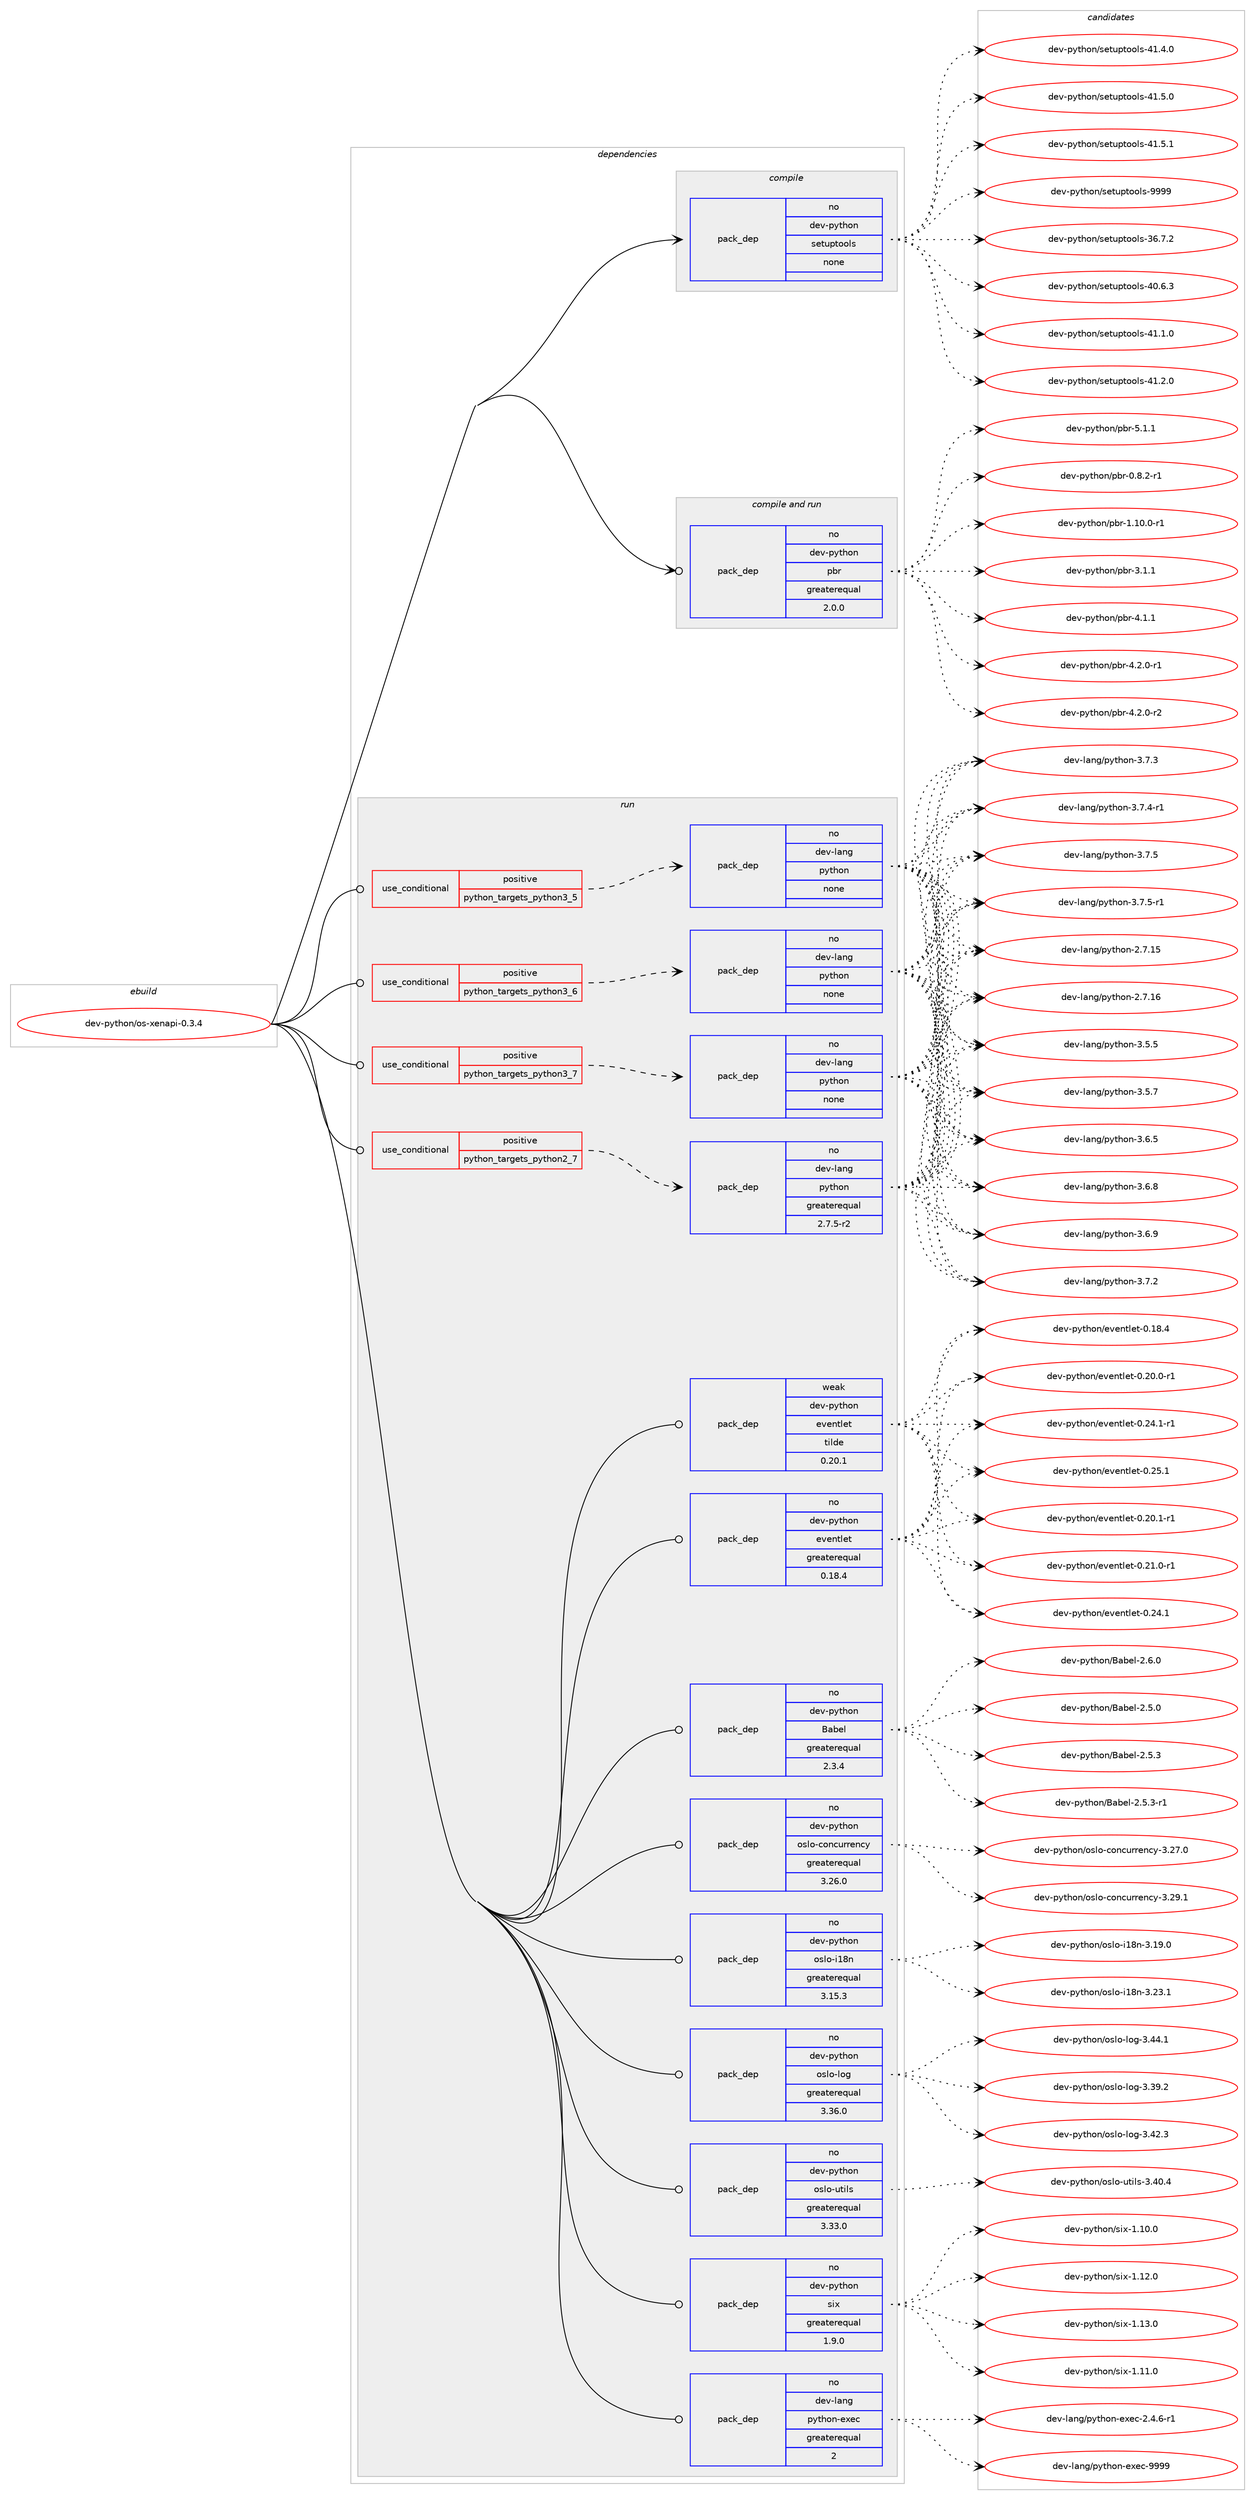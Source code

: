 digraph prolog {

# *************
# Graph options
# *************

newrank=true;
concentrate=true;
compound=true;
graph [rankdir=LR,fontname=Helvetica,fontsize=10,ranksep=1.5];#, ranksep=2.5, nodesep=0.2];
edge  [arrowhead=vee];
node  [fontname=Helvetica,fontsize=10];

# **********
# The ebuild
# **********

subgraph cluster_leftcol {
color=gray;
rank=same;
label=<<i>ebuild</i>>;
id [label="dev-python/os-xenapi-0.3.4", color=red, width=4, href="../dev-python/os-xenapi-0.3.4.svg"];
}

# ****************
# The dependencies
# ****************

subgraph cluster_midcol {
color=gray;
label=<<i>dependencies</i>>;
subgraph cluster_compile {
fillcolor="#eeeeee";
style=filled;
label=<<i>compile</i>>;
subgraph pack462979 {
dependency618486 [label=<<TABLE BORDER="0" CELLBORDER="1" CELLSPACING="0" CELLPADDING="4" WIDTH="220"><TR><TD ROWSPAN="6" CELLPADDING="30">pack_dep</TD></TR><TR><TD WIDTH="110">no</TD></TR><TR><TD>dev-python</TD></TR><TR><TD>setuptools</TD></TR><TR><TD>none</TD></TR><TR><TD></TD></TR></TABLE>>, shape=none, color=blue];
}
id:e -> dependency618486:w [weight=20,style="solid",arrowhead="vee"];
}
subgraph cluster_compileandrun {
fillcolor="#eeeeee";
style=filled;
label=<<i>compile and run</i>>;
subgraph pack462980 {
dependency618487 [label=<<TABLE BORDER="0" CELLBORDER="1" CELLSPACING="0" CELLPADDING="4" WIDTH="220"><TR><TD ROWSPAN="6" CELLPADDING="30">pack_dep</TD></TR><TR><TD WIDTH="110">no</TD></TR><TR><TD>dev-python</TD></TR><TR><TD>pbr</TD></TR><TR><TD>greaterequal</TD></TR><TR><TD>2.0.0</TD></TR></TABLE>>, shape=none, color=blue];
}
id:e -> dependency618487:w [weight=20,style="solid",arrowhead="odotvee"];
}
subgraph cluster_run {
fillcolor="#eeeeee";
style=filled;
label=<<i>run</i>>;
subgraph cond143699 {
dependency618488 [label=<<TABLE BORDER="0" CELLBORDER="1" CELLSPACING="0" CELLPADDING="4"><TR><TD ROWSPAN="3" CELLPADDING="10">use_conditional</TD></TR><TR><TD>positive</TD></TR><TR><TD>python_targets_python2_7</TD></TR></TABLE>>, shape=none, color=red];
subgraph pack462981 {
dependency618489 [label=<<TABLE BORDER="0" CELLBORDER="1" CELLSPACING="0" CELLPADDING="4" WIDTH="220"><TR><TD ROWSPAN="6" CELLPADDING="30">pack_dep</TD></TR><TR><TD WIDTH="110">no</TD></TR><TR><TD>dev-lang</TD></TR><TR><TD>python</TD></TR><TR><TD>greaterequal</TD></TR><TR><TD>2.7.5-r2</TD></TR></TABLE>>, shape=none, color=blue];
}
dependency618488:e -> dependency618489:w [weight=20,style="dashed",arrowhead="vee"];
}
id:e -> dependency618488:w [weight=20,style="solid",arrowhead="odot"];
subgraph cond143700 {
dependency618490 [label=<<TABLE BORDER="0" CELLBORDER="1" CELLSPACING="0" CELLPADDING="4"><TR><TD ROWSPAN="3" CELLPADDING="10">use_conditional</TD></TR><TR><TD>positive</TD></TR><TR><TD>python_targets_python3_5</TD></TR></TABLE>>, shape=none, color=red];
subgraph pack462982 {
dependency618491 [label=<<TABLE BORDER="0" CELLBORDER="1" CELLSPACING="0" CELLPADDING="4" WIDTH="220"><TR><TD ROWSPAN="6" CELLPADDING="30">pack_dep</TD></TR><TR><TD WIDTH="110">no</TD></TR><TR><TD>dev-lang</TD></TR><TR><TD>python</TD></TR><TR><TD>none</TD></TR><TR><TD></TD></TR></TABLE>>, shape=none, color=blue];
}
dependency618490:e -> dependency618491:w [weight=20,style="dashed",arrowhead="vee"];
}
id:e -> dependency618490:w [weight=20,style="solid",arrowhead="odot"];
subgraph cond143701 {
dependency618492 [label=<<TABLE BORDER="0" CELLBORDER="1" CELLSPACING="0" CELLPADDING="4"><TR><TD ROWSPAN="3" CELLPADDING="10">use_conditional</TD></TR><TR><TD>positive</TD></TR><TR><TD>python_targets_python3_6</TD></TR></TABLE>>, shape=none, color=red];
subgraph pack462983 {
dependency618493 [label=<<TABLE BORDER="0" CELLBORDER="1" CELLSPACING="0" CELLPADDING="4" WIDTH="220"><TR><TD ROWSPAN="6" CELLPADDING="30">pack_dep</TD></TR><TR><TD WIDTH="110">no</TD></TR><TR><TD>dev-lang</TD></TR><TR><TD>python</TD></TR><TR><TD>none</TD></TR><TR><TD></TD></TR></TABLE>>, shape=none, color=blue];
}
dependency618492:e -> dependency618493:w [weight=20,style="dashed",arrowhead="vee"];
}
id:e -> dependency618492:w [weight=20,style="solid",arrowhead="odot"];
subgraph cond143702 {
dependency618494 [label=<<TABLE BORDER="0" CELLBORDER="1" CELLSPACING="0" CELLPADDING="4"><TR><TD ROWSPAN="3" CELLPADDING="10">use_conditional</TD></TR><TR><TD>positive</TD></TR><TR><TD>python_targets_python3_7</TD></TR></TABLE>>, shape=none, color=red];
subgraph pack462984 {
dependency618495 [label=<<TABLE BORDER="0" CELLBORDER="1" CELLSPACING="0" CELLPADDING="4" WIDTH="220"><TR><TD ROWSPAN="6" CELLPADDING="30">pack_dep</TD></TR><TR><TD WIDTH="110">no</TD></TR><TR><TD>dev-lang</TD></TR><TR><TD>python</TD></TR><TR><TD>none</TD></TR><TR><TD></TD></TR></TABLE>>, shape=none, color=blue];
}
dependency618494:e -> dependency618495:w [weight=20,style="dashed",arrowhead="vee"];
}
id:e -> dependency618494:w [weight=20,style="solid",arrowhead="odot"];
subgraph pack462985 {
dependency618496 [label=<<TABLE BORDER="0" CELLBORDER="1" CELLSPACING="0" CELLPADDING="4" WIDTH="220"><TR><TD ROWSPAN="6" CELLPADDING="30">pack_dep</TD></TR><TR><TD WIDTH="110">no</TD></TR><TR><TD>dev-lang</TD></TR><TR><TD>python-exec</TD></TR><TR><TD>greaterequal</TD></TR><TR><TD>2</TD></TR></TABLE>>, shape=none, color=blue];
}
id:e -> dependency618496:w [weight=20,style="solid",arrowhead="odot"];
subgraph pack462986 {
dependency618497 [label=<<TABLE BORDER="0" CELLBORDER="1" CELLSPACING="0" CELLPADDING="4" WIDTH="220"><TR><TD ROWSPAN="6" CELLPADDING="30">pack_dep</TD></TR><TR><TD WIDTH="110">no</TD></TR><TR><TD>dev-python</TD></TR><TR><TD>Babel</TD></TR><TR><TD>greaterequal</TD></TR><TR><TD>2.3.4</TD></TR></TABLE>>, shape=none, color=blue];
}
id:e -> dependency618497:w [weight=20,style="solid",arrowhead="odot"];
subgraph pack462987 {
dependency618498 [label=<<TABLE BORDER="0" CELLBORDER="1" CELLSPACING="0" CELLPADDING="4" WIDTH="220"><TR><TD ROWSPAN="6" CELLPADDING="30">pack_dep</TD></TR><TR><TD WIDTH="110">no</TD></TR><TR><TD>dev-python</TD></TR><TR><TD>eventlet</TD></TR><TR><TD>greaterequal</TD></TR><TR><TD>0.18.4</TD></TR></TABLE>>, shape=none, color=blue];
}
id:e -> dependency618498:w [weight=20,style="solid",arrowhead="odot"];
subgraph pack462988 {
dependency618499 [label=<<TABLE BORDER="0" CELLBORDER="1" CELLSPACING="0" CELLPADDING="4" WIDTH="220"><TR><TD ROWSPAN="6" CELLPADDING="30">pack_dep</TD></TR><TR><TD WIDTH="110">no</TD></TR><TR><TD>dev-python</TD></TR><TR><TD>oslo-concurrency</TD></TR><TR><TD>greaterequal</TD></TR><TR><TD>3.26.0</TD></TR></TABLE>>, shape=none, color=blue];
}
id:e -> dependency618499:w [weight=20,style="solid",arrowhead="odot"];
subgraph pack462989 {
dependency618500 [label=<<TABLE BORDER="0" CELLBORDER="1" CELLSPACING="0" CELLPADDING="4" WIDTH="220"><TR><TD ROWSPAN="6" CELLPADDING="30">pack_dep</TD></TR><TR><TD WIDTH="110">no</TD></TR><TR><TD>dev-python</TD></TR><TR><TD>oslo-i18n</TD></TR><TR><TD>greaterequal</TD></TR><TR><TD>3.15.3</TD></TR></TABLE>>, shape=none, color=blue];
}
id:e -> dependency618500:w [weight=20,style="solid",arrowhead="odot"];
subgraph pack462990 {
dependency618501 [label=<<TABLE BORDER="0" CELLBORDER="1" CELLSPACING="0" CELLPADDING="4" WIDTH="220"><TR><TD ROWSPAN="6" CELLPADDING="30">pack_dep</TD></TR><TR><TD WIDTH="110">no</TD></TR><TR><TD>dev-python</TD></TR><TR><TD>oslo-log</TD></TR><TR><TD>greaterequal</TD></TR><TR><TD>3.36.0</TD></TR></TABLE>>, shape=none, color=blue];
}
id:e -> dependency618501:w [weight=20,style="solid",arrowhead="odot"];
subgraph pack462991 {
dependency618502 [label=<<TABLE BORDER="0" CELLBORDER="1" CELLSPACING="0" CELLPADDING="4" WIDTH="220"><TR><TD ROWSPAN="6" CELLPADDING="30">pack_dep</TD></TR><TR><TD WIDTH="110">no</TD></TR><TR><TD>dev-python</TD></TR><TR><TD>oslo-utils</TD></TR><TR><TD>greaterequal</TD></TR><TR><TD>3.33.0</TD></TR></TABLE>>, shape=none, color=blue];
}
id:e -> dependency618502:w [weight=20,style="solid",arrowhead="odot"];
subgraph pack462992 {
dependency618503 [label=<<TABLE BORDER="0" CELLBORDER="1" CELLSPACING="0" CELLPADDING="4" WIDTH="220"><TR><TD ROWSPAN="6" CELLPADDING="30">pack_dep</TD></TR><TR><TD WIDTH="110">no</TD></TR><TR><TD>dev-python</TD></TR><TR><TD>six</TD></TR><TR><TD>greaterequal</TD></TR><TR><TD>1.9.0</TD></TR></TABLE>>, shape=none, color=blue];
}
id:e -> dependency618503:w [weight=20,style="solid",arrowhead="odot"];
subgraph pack462993 {
dependency618504 [label=<<TABLE BORDER="0" CELLBORDER="1" CELLSPACING="0" CELLPADDING="4" WIDTH="220"><TR><TD ROWSPAN="6" CELLPADDING="30">pack_dep</TD></TR><TR><TD WIDTH="110">weak</TD></TR><TR><TD>dev-python</TD></TR><TR><TD>eventlet</TD></TR><TR><TD>tilde</TD></TR><TR><TD>0.20.1</TD></TR></TABLE>>, shape=none, color=blue];
}
id:e -> dependency618504:w [weight=20,style="solid",arrowhead="odot"];
}
}

# **************
# The candidates
# **************

subgraph cluster_choices {
rank=same;
color=gray;
label=<<i>candidates</i>>;

subgraph choice462979 {
color=black;
nodesep=1;
choice100101118451121211161041111104711510111611711211611111110811545515446554650 [label="dev-python/setuptools-36.7.2", color=red, width=4,href="../dev-python/setuptools-36.7.2.svg"];
choice100101118451121211161041111104711510111611711211611111110811545524846544651 [label="dev-python/setuptools-40.6.3", color=red, width=4,href="../dev-python/setuptools-40.6.3.svg"];
choice100101118451121211161041111104711510111611711211611111110811545524946494648 [label="dev-python/setuptools-41.1.0", color=red, width=4,href="../dev-python/setuptools-41.1.0.svg"];
choice100101118451121211161041111104711510111611711211611111110811545524946504648 [label="dev-python/setuptools-41.2.0", color=red, width=4,href="../dev-python/setuptools-41.2.0.svg"];
choice100101118451121211161041111104711510111611711211611111110811545524946524648 [label="dev-python/setuptools-41.4.0", color=red, width=4,href="../dev-python/setuptools-41.4.0.svg"];
choice100101118451121211161041111104711510111611711211611111110811545524946534648 [label="dev-python/setuptools-41.5.0", color=red, width=4,href="../dev-python/setuptools-41.5.0.svg"];
choice100101118451121211161041111104711510111611711211611111110811545524946534649 [label="dev-python/setuptools-41.5.1", color=red, width=4,href="../dev-python/setuptools-41.5.1.svg"];
choice10010111845112121116104111110471151011161171121161111111081154557575757 [label="dev-python/setuptools-9999", color=red, width=4,href="../dev-python/setuptools-9999.svg"];
dependency618486:e -> choice100101118451121211161041111104711510111611711211611111110811545515446554650:w [style=dotted,weight="100"];
dependency618486:e -> choice100101118451121211161041111104711510111611711211611111110811545524846544651:w [style=dotted,weight="100"];
dependency618486:e -> choice100101118451121211161041111104711510111611711211611111110811545524946494648:w [style=dotted,weight="100"];
dependency618486:e -> choice100101118451121211161041111104711510111611711211611111110811545524946504648:w [style=dotted,weight="100"];
dependency618486:e -> choice100101118451121211161041111104711510111611711211611111110811545524946524648:w [style=dotted,weight="100"];
dependency618486:e -> choice100101118451121211161041111104711510111611711211611111110811545524946534648:w [style=dotted,weight="100"];
dependency618486:e -> choice100101118451121211161041111104711510111611711211611111110811545524946534649:w [style=dotted,weight="100"];
dependency618486:e -> choice10010111845112121116104111110471151011161171121161111111081154557575757:w [style=dotted,weight="100"];
}
subgraph choice462980 {
color=black;
nodesep=1;
choice1001011184511212111610411111047112981144548465646504511449 [label="dev-python/pbr-0.8.2-r1", color=red, width=4,href="../dev-python/pbr-0.8.2-r1.svg"];
choice100101118451121211161041111104711298114454946494846484511449 [label="dev-python/pbr-1.10.0-r1", color=red, width=4,href="../dev-python/pbr-1.10.0-r1.svg"];
choice100101118451121211161041111104711298114455146494649 [label="dev-python/pbr-3.1.1", color=red, width=4,href="../dev-python/pbr-3.1.1.svg"];
choice100101118451121211161041111104711298114455246494649 [label="dev-python/pbr-4.1.1", color=red, width=4,href="../dev-python/pbr-4.1.1.svg"];
choice1001011184511212111610411111047112981144552465046484511449 [label="dev-python/pbr-4.2.0-r1", color=red, width=4,href="../dev-python/pbr-4.2.0-r1.svg"];
choice1001011184511212111610411111047112981144552465046484511450 [label="dev-python/pbr-4.2.0-r2", color=red, width=4,href="../dev-python/pbr-4.2.0-r2.svg"];
choice100101118451121211161041111104711298114455346494649 [label="dev-python/pbr-5.1.1", color=red, width=4,href="../dev-python/pbr-5.1.1.svg"];
dependency618487:e -> choice1001011184511212111610411111047112981144548465646504511449:w [style=dotted,weight="100"];
dependency618487:e -> choice100101118451121211161041111104711298114454946494846484511449:w [style=dotted,weight="100"];
dependency618487:e -> choice100101118451121211161041111104711298114455146494649:w [style=dotted,weight="100"];
dependency618487:e -> choice100101118451121211161041111104711298114455246494649:w [style=dotted,weight="100"];
dependency618487:e -> choice1001011184511212111610411111047112981144552465046484511449:w [style=dotted,weight="100"];
dependency618487:e -> choice1001011184511212111610411111047112981144552465046484511450:w [style=dotted,weight="100"];
dependency618487:e -> choice100101118451121211161041111104711298114455346494649:w [style=dotted,weight="100"];
}
subgraph choice462981 {
color=black;
nodesep=1;
choice10010111845108971101034711212111610411111045504655464953 [label="dev-lang/python-2.7.15", color=red, width=4,href="../dev-lang/python-2.7.15.svg"];
choice10010111845108971101034711212111610411111045504655464954 [label="dev-lang/python-2.7.16", color=red, width=4,href="../dev-lang/python-2.7.16.svg"];
choice100101118451089711010347112121116104111110455146534653 [label="dev-lang/python-3.5.5", color=red, width=4,href="../dev-lang/python-3.5.5.svg"];
choice100101118451089711010347112121116104111110455146534655 [label="dev-lang/python-3.5.7", color=red, width=4,href="../dev-lang/python-3.5.7.svg"];
choice100101118451089711010347112121116104111110455146544653 [label="dev-lang/python-3.6.5", color=red, width=4,href="../dev-lang/python-3.6.5.svg"];
choice100101118451089711010347112121116104111110455146544656 [label="dev-lang/python-3.6.8", color=red, width=4,href="../dev-lang/python-3.6.8.svg"];
choice100101118451089711010347112121116104111110455146544657 [label="dev-lang/python-3.6.9", color=red, width=4,href="../dev-lang/python-3.6.9.svg"];
choice100101118451089711010347112121116104111110455146554650 [label="dev-lang/python-3.7.2", color=red, width=4,href="../dev-lang/python-3.7.2.svg"];
choice100101118451089711010347112121116104111110455146554651 [label="dev-lang/python-3.7.3", color=red, width=4,href="../dev-lang/python-3.7.3.svg"];
choice1001011184510897110103471121211161041111104551465546524511449 [label="dev-lang/python-3.7.4-r1", color=red, width=4,href="../dev-lang/python-3.7.4-r1.svg"];
choice100101118451089711010347112121116104111110455146554653 [label="dev-lang/python-3.7.5", color=red, width=4,href="../dev-lang/python-3.7.5.svg"];
choice1001011184510897110103471121211161041111104551465546534511449 [label="dev-lang/python-3.7.5-r1", color=red, width=4,href="../dev-lang/python-3.7.5-r1.svg"];
dependency618489:e -> choice10010111845108971101034711212111610411111045504655464953:w [style=dotted,weight="100"];
dependency618489:e -> choice10010111845108971101034711212111610411111045504655464954:w [style=dotted,weight="100"];
dependency618489:e -> choice100101118451089711010347112121116104111110455146534653:w [style=dotted,weight="100"];
dependency618489:e -> choice100101118451089711010347112121116104111110455146534655:w [style=dotted,weight="100"];
dependency618489:e -> choice100101118451089711010347112121116104111110455146544653:w [style=dotted,weight="100"];
dependency618489:e -> choice100101118451089711010347112121116104111110455146544656:w [style=dotted,weight="100"];
dependency618489:e -> choice100101118451089711010347112121116104111110455146544657:w [style=dotted,weight="100"];
dependency618489:e -> choice100101118451089711010347112121116104111110455146554650:w [style=dotted,weight="100"];
dependency618489:e -> choice100101118451089711010347112121116104111110455146554651:w [style=dotted,weight="100"];
dependency618489:e -> choice1001011184510897110103471121211161041111104551465546524511449:w [style=dotted,weight="100"];
dependency618489:e -> choice100101118451089711010347112121116104111110455146554653:w [style=dotted,weight="100"];
dependency618489:e -> choice1001011184510897110103471121211161041111104551465546534511449:w [style=dotted,weight="100"];
}
subgraph choice462982 {
color=black;
nodesep=1;
choice10010111845108971101034711212111610411111045504655464953 [label="dev-lang/python-2.7.15", color=red, width=4,href="../dev-lang/python-2.7.15.svg"];
choice10010111845108971101034711212111610411111045504655464954 [label="dev-lang/python-2.7.16", color=red, width=4,href="../dev-lang/python-2.7.16.svg"];
choice100101118451089711010347112121116104111110455146534653 [label="dev-lang/python-3.5.5", color=red, width=4,href="../dev-lang/python-3.5.5.svg"];
choice100101118451089711010347112121116104111110455146534655 [label="dev-lang/python-3.5.7", color=red, width=4,href="../dev-lang/python-3.5.7.svg"];
choice100101118451089711010347112121116104111110455146544653 [label="dev-lang/python-3.6.5", color=red, width=4,href="../dev-lang/python-3.6.5.svg"];
choice100101118451089711010347112121116104111110455146544656 [label="dev-lang/python-3.6.8", color=red, width=4,href="../dev-lang/python-3.6.8.svg"];
choice100101118451089711010347112121116104111110455146544657 [label="dev-lang/python-3.6.9", color=red, width=4,href="../dev-lang/python-3.6.9.svg"];
choice100101118451089711010347112121116104111110455146554650 [label="dev-lang/python-3.7.2", color=red, width=4,href="../dev-lang/python-3.7.2.svg"];
choice100101118451089711010347112121116104111110455146554651 [label="dev-lang/python-3.7.3", color=red, width=4,href="../dev-lang/python-3.7.3.svg"];
choice1001011184510897110103471121211161041111104551465546524511449 [label="dev-lang/python-3.7.4-r1", color=red, width=4,href="../dev-lang/python-3.7.4-r1.svg"];
choice100101118451089711010347112121116104111110455146554653 [label="dev-lang/python-3.7.5", color=red, width=4,href="../dev-lang/python-3.7.5.svg"];
choice1001011184510897110103471121211161041111104551465546534511449 [label="dev-lang/python-3.7.5-r1", color=red, width=4,href="../dev-lang/python-3.7.5-r1.svg"];
dependency618491:e -> choice10010111845108971101034711212111610411111045504655464953:w [style=dotted,weight="100"];
dependency618491:e -> choice10010111845108971101034711212111610411111045504655464954:w [style=dotted,weight="100"];
dependency618491:e -> choice100101118451089711010347112121116104111110455146534653:w [style=dotted,weight="100"];
dependency618491:e -> choice100101118451089711010347112121116104111110455146534655:w [style=dotted,weight="100"];
dependency618491:e -> choice100101118451089711010347112121116104111110455146544653:w [style=dotted,weight="100"];
dependency618491:e -> choice100101118451089711010347112121116104111110455146544656:w [style=dotted,weight="100"];
dependency618491:e -> choice100101118451089711010347112121116104111110455146544657:w [style=dotted,weight="100"];
dependency618491:e -> choice100101118451089711010347112121116104111110455146554650:w [style=dotted,weight="100"];
dependency618491:e -> choice100101118451089711010347112121116104111110455146554651:w [style=dotted,weight="100"];
dependency618491:e -> choice1001011184510897110103471121211161041111104551465546524511449:w [style=dotted,weight="100"];
dependency618491:e -> choice100101118451089711010347112121116104111110455146554653:w [style=dotted,weight="100"];
dependency618491:e -> choice1001011184510897110103471121211161041111104551465546534511449:w [style=dotted,weight="100"];
}
subgraph choice462983 {
color=black;
nodesep=1;
choice10010111845108971101034711212111610411111045504655464953 [label="dev-lang/python-2.7.15", color=red, width=4,href="../dev-lang/python-2.7.15.svg"];
choice10010111845108971101034711212111610411111045504655464954 [label="dev-lang/python-2.7.16", color=red, width=4,href="../dev-lang/python-2.7.16.svg"];
choice100101118451089711010347112121116104111110455146534653 [label="dev-lang/python-3.5.5", color=red, width=4,href="../dev-lang/python-3.5.5.svg"];
choice100101118451089711010347112121116104111110455146534655 [label="dev-lang/python-3.5.7", color=red, width=4,href="../dev-lang/python-3.5.7.svg"];
choice100101118451089711010347112121116104111110455146544653 [label="dev-lang/python-3.6.5", color=red, width=4,href="../dev-lang/python-3.6.5.svg"];
choice100101118451089711010347112121116104111110455146544656 [label="dev-lang/python-3.6.8", color=red, width=4,href="../dev-lang/python-3.6.8.svg"];
choice100101118451089711010347112121116104111110455146544657 [label="dev-lang/python-3.6.9", color=red, width=4,href="../dev-lang/python-3.6.9.svg"];
choice100101118451089711010347112121116104111110455146554650 [label="dev-lang/python-3.7.2", color=red, width=4,href="../dev-lang/python-3.7.2.svg"];
choice100101118451089711010347112121116104111110455146554651 [label="dev-lang/python-3.7.3", color=red, width=4,href="../dev-lang/python-3.7.3.svg"];
choice1001011184510897110103471121211161041111104551465546524511449 [label="dev-lang/python-3.7.4-r1", color=red, width=4,href="../dev-lang/python-3.7.4-r1.svg"];
choice100101118451089711010347112121116104111110455146554653 [label="dev-lang/python-3.7.5", color=red, width=4,href="../dev-lang/python-3.7.5.svg"];
choice1001011184510897110103471121211161041111104551465546534511449 [label="dev-lang/python-3.7.5-r1", color=red, width=4,href="../dev-lang/python-3.7.5-r1.svg"];
dependency618493:e -> choice10010111845108971101034711212111610411111045504655464953:w [style=dotted,weight="100"];
dependency618493:e -> choice10010111845108971101034711212111610411111045504655464954:w [style=dotted,weight="100"];
dependency618493:e -> choice100101118451089711010347112121116104111110455146534653:w [style=dotted,weight="100"];
dependency618493:e -> choice100101118451089711010347112121116104111110455146534655:w [style=dotted,weight="100"];
dependency618493:e -> choice100101118451089711010347112121116104111110455146544653:w [style=dotted,weight="100"];
dependency618493:e -> choice100101118451089711010347112121116104111110455146544656:w [style=dotted,weight="100"];
dependency618493:e -> choice100101118451089711010347112121116104111110455146544657:w [style=dotted,weight="100"];
dependency618493:e -> choice100101118451089711010347112121116104111110455146554650:w [style=dotted,weight="100"];
dependency618493:e -> choice100101118451089711010347112121116104111110455146554651:w [style=dotted,weight="100"];
dependency618493:e -> choice1001011184510897110103471121211161041111104551465546524511449:w [style=dotted,weight="100"];
dependency618493:e -> choice100101118451089711010347112121116104111110455146554653:w [style=dotted,weight="100"];
dependency618493:e -> choice1001011184510897110103471121211161041111104551465546534511449:w [style=dotted,weight="100"];
}
subgraph choice462984 {
color=black;
nodesep=1;
choice10010111845108971101034711212111610411111045504655464953 [label="dev-lang/python-2.7.15", color=red, width=4,href="../dev-lang/python-2.7.15.svg"];
choice10010111845108971101034711212111610411111045504655464954 [label="dev-lang/python-2.7.16", color=red, width=4,href="../dev-lang/python-2.7.16.svg"];
choice100101118451089711010347112121116104111110455146534653 [label="dev-lang/python-3.5.5", color=red, width=4,href="../dev-lang/python-3.5.5.svg"];
choice100101118451089711010347112121116104111110455146534655 [label="dev-lang/python-3.5.7", color=red, width=4,href="../dev-lang/python-3.5.7.svg"];
choice100101118451089711010347112121116104111110455146544653 [label="dev-lang/python-3.6.5", color=red, width=4,href="../dev-lang/python-3.6.5.svg"];
choice100101118451089711010347112121116104111110455146544656 [label="dev-lang/python-3.6.8", color=red, width=4,href="../dev-lang/python-3.6.8.svg"];
choice100101118451089711010347112121116104111110455146544657 [label="dev-lang/python-3.6.9", color=red, width=4,href="../dev-lang/python-3.6.9.svg"];
choice100101118451089711010347112121116104111110455146554650 [label="dev-lang/python-3.7.2", color=red, width=4,href="../dev-lang/python-3.7.2.svg"];
choice100101118451089711010347112121116104111110455146554651 [label="dev-lang/python-3.7.3", color=red, width=4,href="../dev-lang/python-3.7.3.svg"];
choice1001011184510897110103471121211161041111104551465546524511449 [label="dev-lang/python-3.7.4-r1", color=red, width=4,href="../dev-lang/python-3.7.4-r1.svg"];
choice100101118451089711010347112121116104111110455146554653 [label="dev-lang/python-3.7.5", color=red, width=4,href="../dev-lang/python-3.7.5.svg"];
choice1001011184510897110103471121211161041111104551465546534511449 [label="dev-lang/python-3.7.5-r1", color=red, width=4,href="../dev-lang/python-3.7.5-r1.svg"];
dependency618495:e -> choice10010111845108971101034711212111610411111045504655464953:w [style=dotted,weight="100"];
dependency618495:e -> choice10010111845108971101034711212111610411111045504655464954:w [style=dotted,weight="100"];
dependency618495:e -> choice100101118451089711010347112121116104111110455146534653:w [style=dotted,weight="100"];
dependency618495:e -> choice100101118451089711010347112121116104111110455146534655:w [style=dotted,weight="100"];
dependency618495:e -> choice100101118451089711010347112121116104111110455146544653:w [style=dotted,weight="100"];
dependency618495:e -> choice100101118451089711010347112121116104111110455146544656:w [style=dotted,weight="100"];
dependency618495:e -> choice100101118451089711010347112121116104111110455146544657:w [style=dotted,weight="100"];
dependency618495:e -> choice100101118451089711010347112121116104111110455146554650:w [style=dotted,weight="100"];
dependency618495:e -> choice100101118451089711010347112121116104111110455146554651:w [style=dotted,weight="100"];
dependency618495:e -> choice1001011184510897110103471121211161041111104551465546524511449:w [style=dotted,weight="100"];
dependency618495:e -> choice100101118451089711010347112121116104111110455146554653:w [style=dotted,weight="100"];
dependency618495:e -> choice1001011184510897110103471121211161041111104551465546534511449:w [style=dotted,weight="100"];
}
subgraph choice462985 {
color=black;
nodesep=1;
choice10010111845108971101034711212111610411111045101120101994550465246544511449 [label="dev-lang/python-exec-2.4.6-r1", color=red, width=4,href="../dev-lang/python-exec-2.4.6-r1.svg"];
choice10010111845108971101034711212111610411111045101120101994557575757 [label="dev-lang/python-exec-9999", color=red, width=4,href="../dev-lang/python-exec-9999.svg"];
dependency618496:e -> choice10010111845108971101034711212111610411111045101120101994550465246544511449:w [style=dotted,weight="100"];
dependency618496:e -> choice10010111845108971101034711212111610411111045101120101994557575757:w [style=dotted,weight="100"];
}
subgraph choice462986 {
color=black;
nodesep=1;
choice1001011184511212111610411111047669798101108455046534648 [label="dev-python/Babel-2.5.0", color=red, width=4,href="../dev-python/Babel-2.5.0.svg"];
choice1001011184511212111610411111047669798101108455046534651 [label="dev-python/Babel-2.5.3", color=red, width=4,href="../dev-python/Babel-2.5.3.svg"];
choice10010111845112121116104111110476697981011084550465346514511449 [label="dev-python/Babel-2.5.3-r1", color=red, width=4,href="../dev-python/Babel-2.5.3-r1.svg"];
choice1001011184511212111610411111047669798101108455046544648 [label="dev-python/Babel-2.6.0", color=red, width=4,href="../dev-python/Babel-2.6.0.svg"];
dependency618497:e -> choice1001011184511212111610411111047669798101108455046534648:w [style=dotted,weight="100"];
dependency618497:e -> choice1001011184511212111610411111047669798101108455046534651:w [style=dotted,weight="100"];
dependency618497:e -> choice10010111845112121116104111110476697981011084550465346514511449:w [style=dotted,weight="100"];
dependency618497:e -> choice1001011184511212111610411111047669798101108455046544648:w [style=dotted,weight="100"];
}
subgraph choice462987 {
color=black;
nodesep=1;
choice100101118451121211161041111104710111810111011610810111645484649564652 [label="dev-python/eventlet-0.18.4", color=red, width=4,href="../dev-python/eventlet-0.18.4.svg"];
choice1001011184511212111610411111047101118101110116108101116454846504846484511449 [label="dev-python/eventlet-0.20.0-r1", color=red, width=4,href="../dev-python/eventlet-0.20.0-r1.svg"];
choice1001011184511212111610411111047101118101110116108101116454846504846494511449 [label="dev-python/eventlet-0.20.1-r1", color=red, width=4,href="../dev-python/eventlet-0.20.1-r1.svg"];
choice1001011184511212111610411111047101118101110116108101116454846504946484511449 [label="dev-python/eventlet-0.21.0-r1", color=red, width=4,href="../dev-python/eventlet-0.21.0-r1.svg"];
choice100101118451121211161041111104710111810111011610810111645484650524649 [label="dev-python/eventlet-0.24.1", color=red, width=4,href="../dev-python/eventlet-0.24.1.svg"];
choice1001011184511212111610411111047101118101110116108101116454846505246494511449 [label="dev-python/eventlet-0.24.1-r1", color=red, width=4,href="../dev-python/eventlet-0.24.1-r1.svg"];
choice100101118451121211161041111104710111810111011610810111645484650534649 [label="dev-python/eventlet-0.25.1", color=red, width=4,href="../dev-python/eventlet-0.25.1.svg"];
dependency618498:e -> choice100101118451121211161041111104710111810111011610810111645484649564652:w [style=dotted,weight="100"];
dependency618498:e -> choice1001011184511212111610411111047101118101110116108101116454846504846484511449:w [style=dotted,weight="100"];
dependency618498:e -> choice1001011184511212111610411111047101118101110116108101116454846504846494511449:w [style=dotted,weight="100"];
dependency618498:e -> choice1001011184511212111610411111047101118101110116108101116454846504946484511449:w [style=dotted,weight="100"];
dependency618498:e -> choice100101118451121211161041111104710111810111011610810111645484650524649:w [style=dotted,weight="100"];
dependency618498:e -> choice1001011184511212111610411111047101118101110116108101116454846505246494511449:w [style=dotted,weight="100"];
dependency618498:e -> choice100101118451121211161041111104710111810111011610810111645484650534649:w [style=dotted,weight="100"];
}
subgraph choice462988 {
color=black;
nodesep=1;
choice10010111845112121116104111110471111151081114599111110991171141141011109912145514650554648 [label="dev-python/oslo-concurrency-3.27.0", color=red, width=4,href="../dev-python/oslo-concurrency-3.27.0.svg"];
choice10010111845112121116104111110471111151081114599111110991171141141011109912145514650574649 [label="dev-python/oslo-concurrency-3.29.1", color=red, width=4,href="../dev-python/oslo-concurrency-3.29.1.svg"];
dependency618499:e -> choice10010111845112121116104111110471111151081114599111110991171141141011109912145514650554648:w [style=dotted,weight="100"];
dependency618499:e -> choice10010111845112121116104111110471111151081114599111110991171141141011109912145514650574649:w [style=dotted,weight="100"];
}
subgraph choice462989 {
color=black;
nodesep=1;
choice100101118451121211161041111104711111510811145105495611045514649574648 [label="dev-python/oslo-i18n-3.19.0", color=red, width=4,href="../dev-python/oslo-i18n-3.19.0.svg"];
choice100101118451121211161041111104711111510811145105495611045514650514649 [label="dev-python/oslo-i18n-3.23.1", color=red, width=4,href="../dev-python/oslo-i18n-3.23.1.svg"];
dependency618500:e -> choice100101118451121211161041111104711111510811145105495611045514649574648:w [style=dotted,weight="100"];
dependency618500:e -> choice100101118451121211161041111104711111510811145105495611045514650514649:w [style=dotted,weight="100"];
}
subgraph choice462990 {
color=black;
nodesep=1;
choice10010111845112121116104111110471111151081114510811110345514651574650 [label="dev-python/oslo-log-3.39.2", color=red, width=4,href="../dev-python/oslo-log-3.39.2.svg"];
choice10010111845112121116104111110471111151081114510811110345514652504651 [label="dev-python/oslo-log-3.42.3", color=red, width=4,href="../dev-python/oslo-log-3.42.3.svg"];
choice10010111845112121116104111110471111151081114510811110345514652524649 [label="dev-python/oslo-log-3.44.1", color=red, width=4,href="../dev-python/oslo-log-3.44.1.svg"];
dependency618501:e -> choice10010111845112121116104111110471111151081114510811110345514651574650:w [style=dotted,weight="100"];
dependency618501:e -> choice10010111845112121116104111110471111151081114510811110345514652504651:w [style=dotted,weight="100"];
dependency618501:e -> choice10010111845112121116104111110471111151081114510811110345514652524649:w [style=dotted,weight="100"];
}
subgraph choice462991 {
color=black;
nodesep=1;
choice10010111845112121116104111110471111151081114511711610510811545514652484652 [label="dev-python/oslo-utils-3.40.4", color=red, width=4,href="../dev-python/oslo-utils-3.40.4.svg"];
dependency618502:e -> choice10010111845112121116104111110471111151081114511711610510811545514652484652:w [style=dotted,weight="100"];
}
subgraph choice462992 {
color=black;
nodesep=1;
choice100101118451121211161041111104711510512045494649484648 [label="dev-python/six-1.10.0", color=red, width=4,href="../dev-python/six-1.10.0.svg"];
choice100101118451121211161041111104711510512045494649494648 [label="dev-python/six-1.11.0", color=red, width=4,href="../dev-python/six-1.11.0.svg"];
choice100101118451121211161041111104711510512045494649504648 [label="dev-python/six-1.12.0", color=red, width=4,href="../dev-python/six-1.12.0.svg"];
choice100101118451121211161041111104711510512045494649514648 [label="dev-python/six-1.13.0", color=red, width=4,href="../dev-python/six-1.13.0.svg"];
dependency618503:e -> choice100101118451121211161041111104711510512045494649484648:w [style=dotted,weight="100"];
dependency618503:e -> choice100101118451121211161041111104711510512045494649494648:w [style=dotted,weight="100"];
dependency618503:e -> choice100101118451121211161041111104711510512045494649504648:w [style=dotted,weight="100"];
dependency618503:e -> choice100101118451121211161041111104711510512045494649514648:w [style=dotted,weight="100"];
}
subgraph choice462993 {
color=black;
nodesep=1;
choice100101118451121211161041111104710111810111011610810111645484649564652 [label="dev-python/eventlet-0.18.4", color=red, width=4,href="../dev-python/eventlet-0.18.4.svg"];
choice1001011184511212111610411111047101118101110116108101116454846504846484511449 [label="dev-python/eventlet-0.20.0-r1", color=red, width=4,href="../dev-python/eventlet-0.20.0-r1.svg"];
choice1001011184511212111610411111047101118101110116108101116454846504846494511449 [label="dev-python/eventlet-0.20.1-r1", color=red, width=4,href="../dev-python/eventlet-0.20.1-r1.svg"];
choice1001011184511212111610411111047101118101110116108101116454846504946484511449 [label="dev-python/eventlet-0.21.0-r1", color=red, width=4,href="../dev-python/eventlet-0.21.0-r1.svg"];
choice100101118451121211161041111104710111810111011610810111645484650524649 [label="dev-python/eventlet-0.24.1", color=red, width=4,href="../dev-python/eventlet-0.24.1.svg"];
choice1001011184511212111610411111047101118101110116108101116454846505246494511449 [label="dev-python/eventlet-0.24.1-r1", color=red, width=4,href="../dev-python/eventlet-0.24.1-r1.svg"];
choice100101118451121211161041111104710111810111011610810111645484650534649 [label="dev-python/eventlet-0.25.1", color=red, width=4,href="../dev-python/eventlet-0.25.1.svg"];
dependency618504:e -> choice100101118451121211161041111104710111810111011610810111645484649564652:w [style=dotted,weight="100"];
dependency618504:e -> choice1001011184511212111610411111047101118101110116108101116454846504846484511449:w [style=dotted,weight="100"];
dependency618504:e -> choice1001011184511212111610411111047101118101110116108101116454846504846494511449:w [style=dotted,weight="100"];
dependency618504:e -> choice1001011184511212111610411111047101118101110116108101116454846504946484511449:w [style=dotted,weight="100"];
dependency618504:e -> choice100101118451121211161041111104710111810111011610810111645484650524649:w [style=dotted,weight="100"];
dependency618504:e -> choice1001011184511212111610411111047101118101110116108101116454846505246494511449:w [style=dotted,weight="100"];
dependency618504:e -> choice100101118451121211161041111104710111810111011610810111645484650534649:w [style=dotted,weight="100"];
}
}

}
